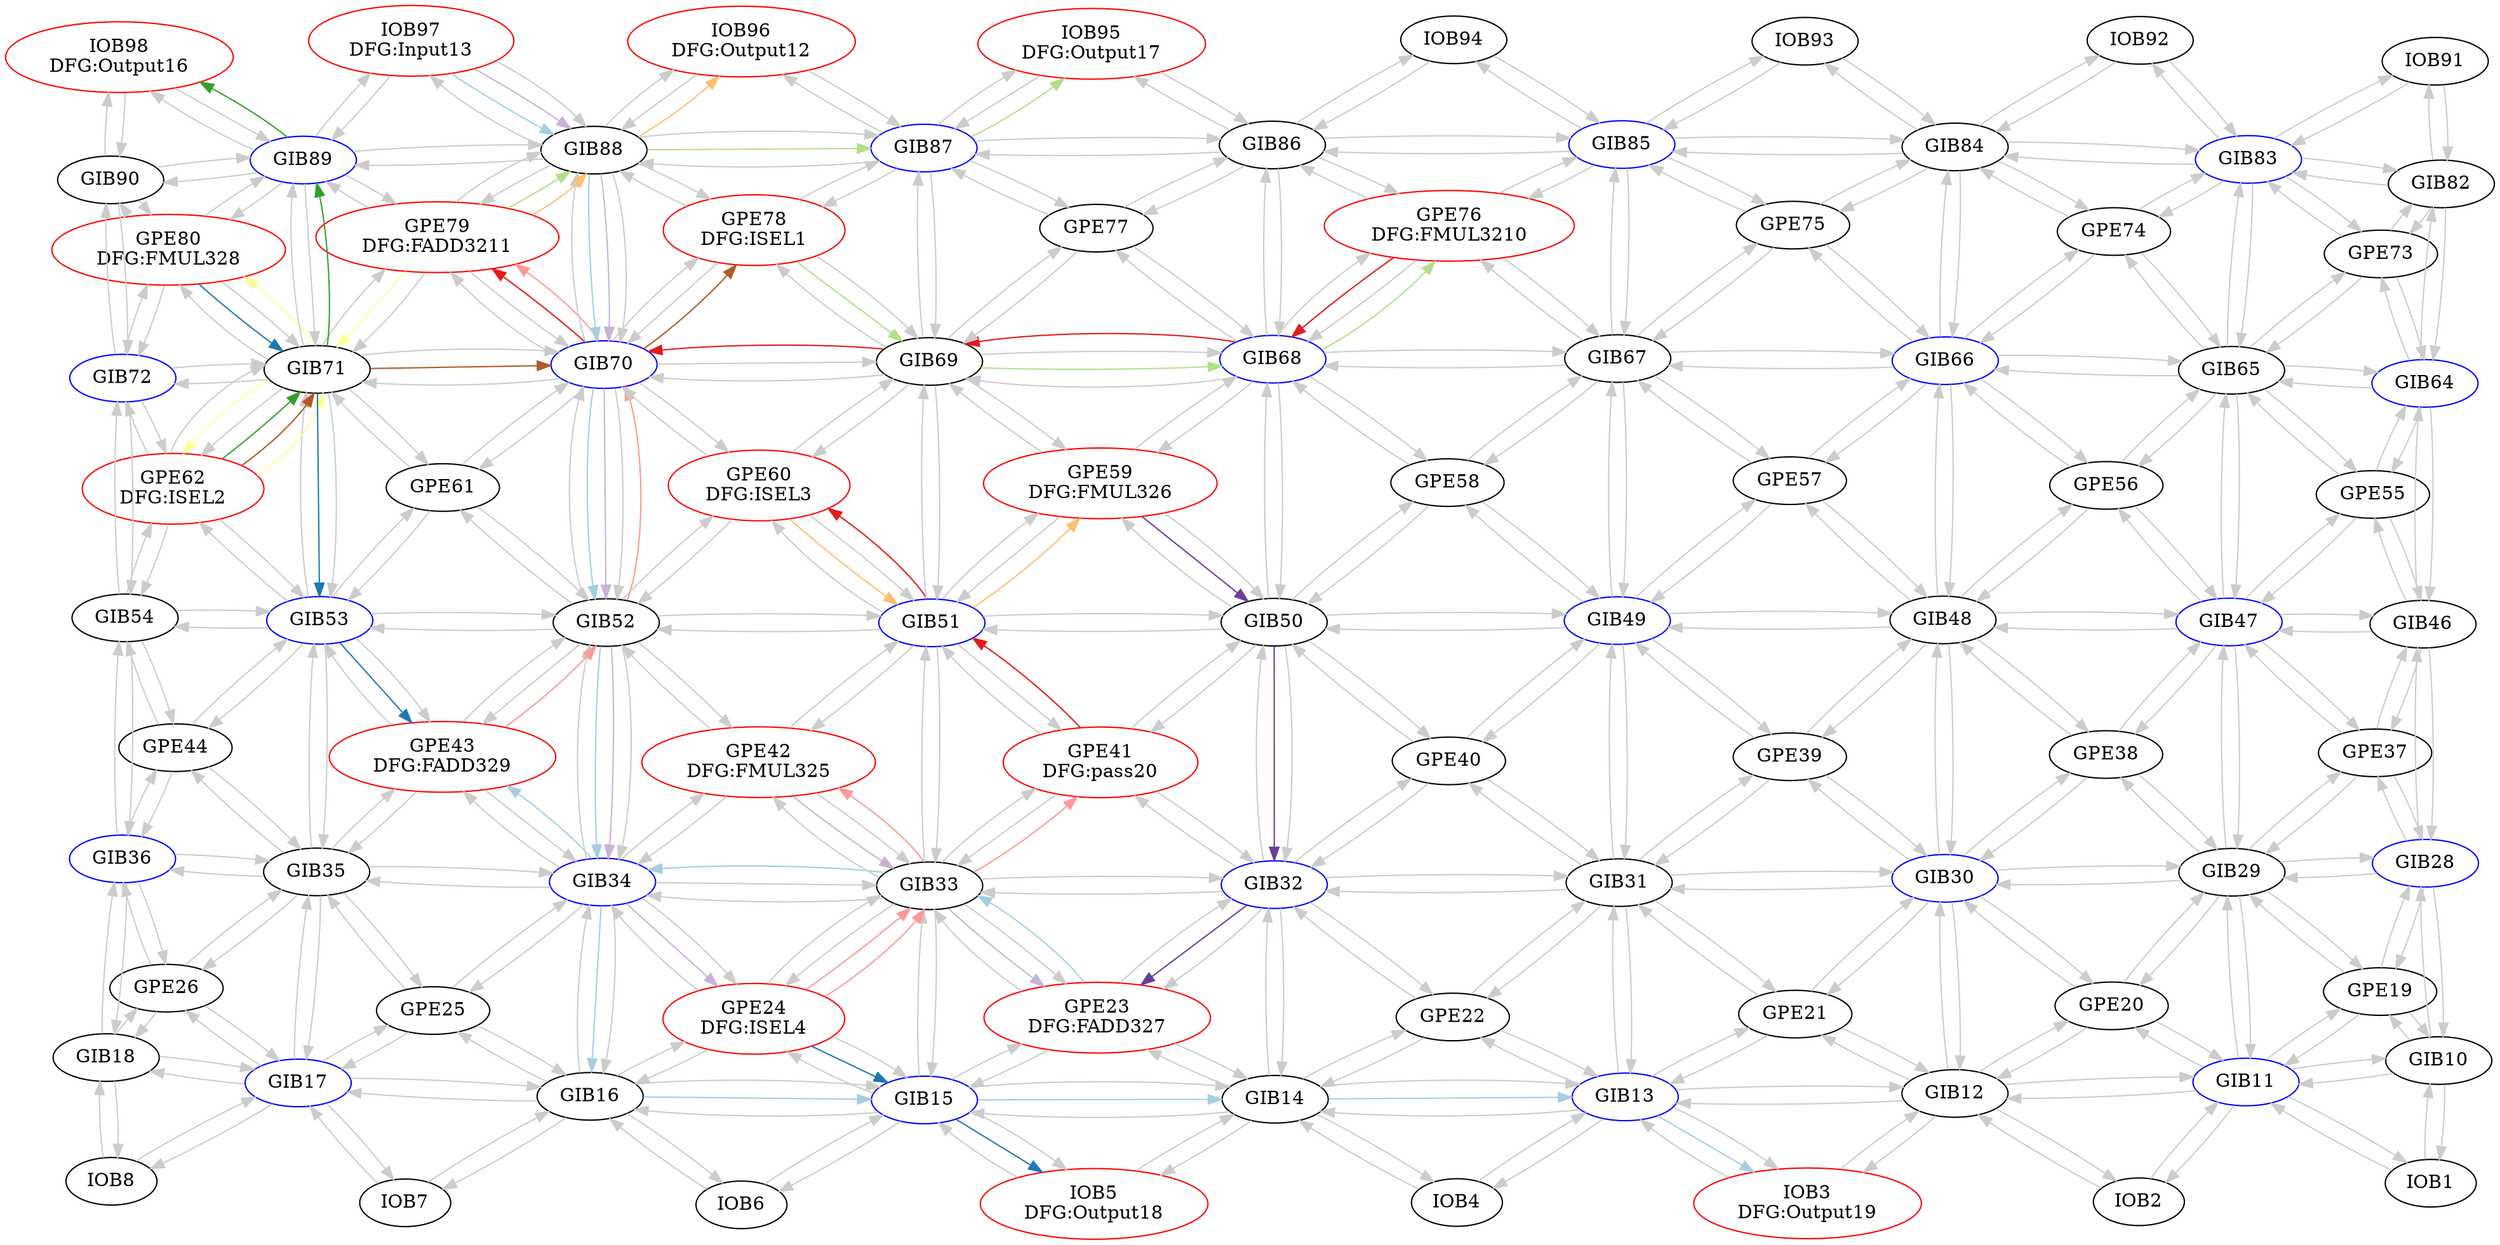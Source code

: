 Digraph G {
layout = sfdp;
overlap = scale;
IOB1[label = "IOB1", color = black];
GIB10->IOB1[color = gray80];
GIB11->IOB1[color = gray80];
IOB2[label = "IOB2", color = black];
GIB11->IOB2[color = gray80];
GIB12->IOB2[color = gray80];
IOB3[label = "IOB3\nDFG:Output19", color = red];
GIB12->IOB3[color = gray80];
GIB13->IOB3[color = gray80];
IOB4[label = "IOB4", color = black];
GIB13->IOB4[color = gray80];
GIB14->IOB4[color = gray80];
IOB5[label = "IOB5\nDFG:Output18", color = red];
GIB14->IOB5[color = gray80];
GIB15->IOB5[color = gray80];
IOB6[label = "IOB6", color = black];
GIB15->IOB6[color = gray80];
GIB16->IOB6[color = gray80];
IOB7[label = "IOB7", color = black];
GIB16->IOB7[color = gray80];
GIB17->IOB7[color = gray80];
IOB8[label = "IOB8", color = black];
GIB17->IOB8[color = gray80];
GIB18->IOB8[color = gray80];
GIB10[label = "GIB10", color = black];
IOB1->GIB10[color = gray80];
GIB11->GIB10[color = gray80];
GPE19->GIB10[color = gray80];
GIB28->GIB10[color = gray80];
GIB11[label = "GIB11", color = blue];
IOB1->GIB11[color = gray80];
IOB2->GIB11[color = gray80];
GIB10->GIB11[color = gray80];
GIB12->GIB11[color = gray80];
GPE19->GIB11[color = gray80];
GPE20->GIB11[color = gray80];
GIB29->GIB11[color = gray80];
GIB12[label = "GIB12", color = black];
IOB2->GIB12[color = gray80];
IOB3->GIB12[color = gray80];
GIB11->GIB12[color = gray80];
GIB13->GIB12[color = gray80];
GPE20->GIB12[color = gray80];
GPE21->GIB12[color = gray80];
GIB30->GIB12[color = gray80];
GIB13[label = "GIB13", color = blue];
IOB3->GIB13[color = gray80];
IOB4->GIB13[color = gray80];
GIB12->GIB13[color = gray80];
GIB14->GIB13[color = gray80];
GPE21->GIB13[color = gray80];
GPE22->GIB13[color = gray80];
GIB31->GIB13[color = gray80];
GIB14[label = "GIB14", color = black];
IOB4->GIB14[color = gray80];
IOB5->GIB14[color = gray80];
GIB13->GIB14[color = gray80];
GIB15->GIB14[color = gray80];
GPE22->GIB14[color = gray80];
GPE23->GIB14[color = gray80];
GIB32->GIB14[color = gray80];
GIB15[label = "GIB15", color = blue];
IOB5->GIB15[color = gray80];
IOB6->GIB15[color = gray80];
GIB14->GIB15[color = gray80];
GIB16->GIB15[color = gray80];
GPE23->GIB15[color = gray80];
GPE24->GIB15[color = gray80];
GIB33->GIB15[color = gray80];
GIB16[label = "GIB16", color = black];
IOB6->GIB16[color = gray80];
IOB7->GIB16[color = gray80];
GIB15->GIB16[color = gray80];
GIB17->GIB16[color = gray80];
GPE24->GIB16[color = gray80];
GPE25->GIB16[color = gray80];
GIB34->GIB16[color = gray80];
GIB17[label = "GIB17", color = blue];
IOB7->GIB17[color = gray80];
IOB8->GIB17[color = gray80];
GIB16->GIB17[color = gray80];
GIB18->GIB17[color = gray80];
GPE25->GIB17[color = gray80];
GPE26->GIB17[color = gray80];
GIB35->GIB17[color = gray80];
GIB18[label = "GIB18", color = black];
IOB8->GIB18[color = gray80];
GIB17->GIB18[color = gray80];
GPE26->GIB18[color = gray80];
GIB36->GIB18[color = gray80];
GPE19[label = "GPE19", color = black];
GIB10->GPE19[color = gray80];
GIB11->GPE19[color = gray80];
GIB28->GPE19[color = gray80];
GIB29->GPE19[color = gray80];
GPE20[label = "GPE20", color = black];
GIB11->GPE20[color = gray80];
GIB12->GPE20[color = gray80];
GIB29->GPE20[color = gray80];
GIB30->GPE20[color = gray80];
GPE21[label = "GPE21", color = black];
GIB12->GPE21[color = gray80];
GIB13->GPE21[color = gray80];
GIB30->GPE21[color = gray80];
GIB31->GPE21[color = gray80];
GPE22[label = "GPE22", color = black];
GIB13->GPE22[color = gray80];
GIB14->GPE22[color = gray80];
GIB31->GPE22[color = gray80];
GIB32->GPE22[color = gray80];
GPE23[label = "GPE23\nDFG:FADD327", color = red];
GIB14->GPE23[color = gray80];
GIB15->GPE23[color = gray80];
GIB32->GPE23[color = gray80];
GIB33->GPE23[color = gray80];
GPE24[label = "GPE24\nDFG:ISEL4", color = red];
GIB15->GPE24[color = gray80];
GIB16->GPE24[color = gray80];
GIB33->GPE24[color = gray80];
GIB34->GPE24[color = gray80];
GPE25[label = "GPE25", color = black];
GIB16->GPE25[color = gray80];
GIB17->GPE25[color = gray80];
GIB34->GPE25[color = gray80];
GIB35->GPE25[color = gray80];
GPE26[label = "GPE26", color = black];
GIB17->GPE26[color = gray80];
GIB18->GPE26[color = gray80];
GIB35->GPE26[color = gray80];
GIB36->GPE26[color = gray80];
GIB28[label = "GIB28", color = blue];
GIB10->GIB28[color = gray80];
GPE19->GIB28[color = gray80];
GIB29->GIB28[color = gray80];
GPE37->GIB28[color = gray80];
GIB46->GIB28[color = gray80];
GIB29[label = "GIB29", color = black];
GIB11->GIB29[color = gray80];
GPE19->GIB29[color = gray80];
GPE20->GIB29[color = gray80];
GIB28->GIB29[color = gray80];
GIB30->GIB29[color = gray80];
GPE37->GIB29[color = gray80];
GPE38->GIB29[color = gray80];
GIB47->GIB29[color = gray80];
GIB30[label = "GIB30", color = blue];
GIB12->GIB30[color = gray80];
GPE20->GIB30[color = gray80];
GPE21->GIB30[color = gray80];
GIB29->GIB30[color = gray80];
GIB31->GIB30[color = gray80];
GPE38->GIB30[color = gray80];
GPE39->GIB30[color = gray80];
GIB48->GIB30[color = gray80];
GIB31[label = "GIB31", color = black];
GIB13->GIB31[color = gray80];
GPE21->GIB31[color = gray80];
GPE22->GIB31[color = gray80];
GIB30->GIB31[color = gray80];
GIB32->GIB31[color = gray80];
GPE39->GIB31[color = gray80];
GPE40->GIB31[color = gray80];
GIB49->GIB31[color = gray80];
GIB32[label = "GIB32", color = blue];
GIB14->GIB32[color = gray80];
GPE22->GIB32[color = gray80];
GPE23->GIB32[color = gray80];
GIB31->GIB32[color = gray80];
GIB33->GIB32[color = gray80];
GPE40->GIB32[color = gray80];
GPE41->GIB32[color = gray80];
GIB50->GIB32[color = gray80];
GIB33[label = "GIB33", color = black];
GIB15->GIB33[color = gray80];
GPE23->GIB33[color = gray80];
GPE24->GIB33[color = gray80];
GIB32->GIB33[color = gray80];
GIB34->GIB33[color = gray80];
GPE41->GIB33[color = gray80];
GPE42->GIB33[color = gray80];
GIB51->GIB33[color = gray80];
GIB34[label = "GIB34", color = blue];
GIB16->GIB34[color = gray80];
GPE24->GIB34[color = gray80];
GPE25->GIB34[color = gray80];
GIB33->GIB34[color = gray80];
GIB35->GIB34[color = gray80];
GPE42->GIB34[color = gray80];
GPE43->GIB34[color = gray80];
GIB52->GIB34[color = gray80];
GIB35[label = "GIB35", color = black];
GIB17->GIB35[color = gray80];
GPE25->GIB35[color = gray80];
GPE26->GIB35[color = gray80];
GIB34->GIB35[color = gray80];
GIB36->GIB35[color = gray80];
GPE43->GIB35[color = gray80];
GPE44->GIB35[color = gray80];
GIB53->GIB35[color = gray80];
GIB36[label = "GIB36", color = blue];
GIB18->GIB36[color = gray80];
GPE26->GIB36[color = gray80];
GIB35->GIB36[color = gray80];
GPE44->GIB36[color = gray80];
GIB54->GIB36[color = gray80];
GPE37[label = "GPE37", color = black];
GIB28->GPE37[color = gray80];
GIB29->GPE37[color = gray80];
GIB46->GPE37[color = gray80];
GIB47->GPE37[color = gray80];
GPE38[label = "GPE38", color = black];
GIB29->GPE38[color = gray80];
GIB30->GPE38[color = gray80];
GIB47->GPE38[color = gray80];
GIB48->GPE38[color = gray80];
GPE39[label = "GPE39", color = black];
GIB30->GPE39[color = gray80];
GIB31->GPE39[color = gray80];
GIB48->GPE39[color = gray80];
GIB49->GPE39[color = gray80];
GPE40[label = "GPE40", color = black];
GIB31->GPE40[color = gray80];
GIB32->GPE40[color = gray80];
GIB49->GPE40[color = gray80];
GIB50->GPE40[color = gray80];
GPE41[label = "GPE41\nDFG:pass20", color = red];
GIB32->GPE41[color = gray80];
GIB33->GPE41[color = gray80];
GIB50->GPE41[color = gray80];
GIB51->GPE41[color = gray80];
GPE42[label = "GPE42\nDFG:FMUL325", color = red];
GIB33->GPE42[color = gray80];
GIB34->GPE42[color = gray80];
GIB51->GPE42[color = gray80];
GIB52->GPE42[color = gray80];
GPE43[label = "GPE43\nDFG:FADD329", color = red];
GIB34->GPE43[color = gray80];
GIB35->GPE43[color = gray80];
GIB52->GPE43[color = gray80];
GIB53->GPE43[color = gray80];
GPE44[label = "GPE44", color = black];
GIB35->GPE44[color = gray80];
GIB36->GPE44[color = gray80];
GIB53->GPE44[color = gray80];
GIB54->GPE44[color = gray80];
GIB46[label = "GIB46", color = black];
GIB28->GIB46[color = gray80];
GPE37->GIB46[color = gray80];
GIB47->GIB46[color = gray80];
GPE55->GIB46[color = gray80];
GIB64->GIB46[color = gray80];
GIB47[label = "GIB47", color = blue];
GIB29->GIB47[color = gray80];
GPE37->GIB47[color = gray80];
GPE38->GIB47[color = gray80];
GIB46->GIB47[color = gray80];
GIB48->GIB47[color = gray80];
GPE55->GIB47[color = gray80];
GPE56->GIB47[color = gray80];
GIB65->GIB47[color = gray80];
GIB48[label = "GIB48", color = black];
GIB30->GIB48[color = gray80];
GPE38->GIB48[color = gray80];
GPE39->GIB48[color = gray80];
GIB47->GIB48[color = gray80];
GIB49->GIB48[color = gray80];
GPE56->GIB48[color = gray80];
GPE57->GIB48[color = gray80];
GIB66->GIB48[color = gray80];
GIB49[label = "GIB49", color = blue];
GIB31->GIB49[color = gray80];
GPE39->GIB49[color = gray80];
GPE40->GIB49[color = gray80];
GIB48->GIB49[color = gray80];
GIB50->GIB49[color = gray80];
GPE57->GIB49[color = gray80];
GPE58->GIB49[color = gray80];
GIB67->GIB49[color = gray80];
GIB50[label = "GIB50", color = black];
GIB32->GIB50[color = gray80];
GPE40->GIB50[color = gray80];
GPE41->GIB50[color = gray80];
GIB49->GIB50[color = gray80];
GIB51->GIB50[color = gray80];
GPE58->GIB50[color = gray80];
GPE59->GIB50[color = gray80];
GIB68->GIB50[color = gray80];
GIB51[label = "GIB51", color = blue];
GIB33->GIB51[color = gray80];
GPE41->GIB51[color = gray80];
GPE42->GIB51[color = gray80];
GIB50->GIB51[color = gray80];
GIB52->GIB51[color = gray80];
GPE59->GIB51[color = gray80];
GPE60->GIB51[color = gray80];
GIB69->GIB51[color = gray80];
GIB52[label = "GIB52", color = black];
GIB34->GIB52[color = gray80];
GPE42->GIB52[color = gray80];
GPE43->GIB52[color = gray80];
GIB51->GIB52[color = gray80];
GIB53->GIB52[color = gray80];
GPE60->GIB52[color = gray80];
GPE61->GIB52[color = gray80];
GIB70->GIB52[color = gray80];
GIB53[label = "GIB53", color = blue];
GIB35->GIB53[color = gray80];
GPE43->GIB53[color = gray80];
GPE44->GIB53[color = gray80];
GIB52->GIB53[color = gray80];
GIB54->GIB53[color = gray80];
GPE61->GIB53[color = gray80];
GPE62->GIB53[color = gray80];
GIB71->GIB53[color = gray80];
GIB54[label = "GIB54", color = black];
GIB36->GIB54[color = gray80];
GPE44->GIB54[color = gray80];
GIB53->GIB54[color = gray80];
GPE62->GIB54[color = gray80];
GIB72->GIB54[color = gray80];
GPE55[label = "GPE55", color = black];
GIB46->GPE55[color = gray80];
GIB47->GPE55[color = gray80];
GIB64->GPE55[color = gray80];
GIB65->GPE55[color = gray80];
GPE56[label = "GPE56", color = black];
GIB47->GPE56[color = gray80];
GIB48->GPE56[color = gray80];
GIB65->GPE56[color = gray80];
GIB66->GPE56[color = gray80];
GPE57[label = "GPE57", color = black];
GIB48->GPE57[color = gray80];
GIB49->GPE57[color = gray80];
GIB66->GPE57[color = gray80];
GIB67->GPE57[color = gray80];
GPE58[label = "GPE58", color = black];
GIB49->GPE58[color = gray80];
GIB50->GPE58[color = gray80];
GIB67->GPE58[color = gray80];
GIB68->GPE58[color = gray80];
GPE59[label = "GPE59\nDFG:FMUL326", color = red];
GIB50->GPE59[color = gray80];
GIB51->GPE59[color = gray80];
GIB68->GPE59[color = gray80];
GIB69->GPE59[color = gray80];
GPE60[label = "GPE60\nDFG:ISEL3", color = red];
GIB51->GPE60[color = gray80];
GIB52->GPE60[color = gray80];
GIB69->GPE60[color = gray80];
GIB70->GPE60[color = gray80];
GPE61[label = "GPE61", color = black];
GIB52->GPE61[color = gray80];
GIB53->GPE61[color = gray80];
GIB70->GPE61[color = gray80];
GIB71->GPE61[color = gray80];
GPE62[label = "GPE62\nDFG:ISEL2", color = red];
GIB53->GPE62[color = gray80];
GIB54->GPE62[color = gray80];
GIB71->GPE62[color = gray80];
GIB72->GPE62[color = gray80];
GIB64[label = "GIB64", color = blue];
GIB46->GIB64[color = gray80];
GPE55->GIB64[color = gray80];
GIB65->GIB64[color = gray80];
GPE73->GIB64[color = gray80];
GIB82->GIB64[color = gray80];
GIB65[label = "GIB65", color = black];
GIB47->GIB65[color = gray80];
GPE55->GIB65[color = gray80];
GPE56->GIB65[color = gray80];
GIB64->GIB65[color = gray80];
GIB66->GIB65[color = gray80];
GPE73->GIB65[color = gray80];
GPE74->GIB65[color = gray80];
GIB83->GIB65[color = gray80];
GIB66[label = "GIB66", color = blue];
GIB48->GIB66[color = gray80];
GPE56->GIB66[color = gray80];
GPE57->GIB66[color = gray80];
GIB65->GIB66[color = gray80];
GIB67->GIB66[color = gray80];
GPE74->GIB66[color = gray80];
GPE75->GIB66[color = gray80];
GIB84->GIB66[color = gray80];
GIB67[label = "GIB67", color = black];
GIB49->GIB67[color = gray80];
GPE57->GIB67[color = gray80];
GPE58->GIB67[color = gray80];
GIB66->GIB67[color = gray80];
GIB68->GIB67[color = gray80];
GPE75->GIB67[color = gray80];
GPE76->GIB67[color = gray80];
GIB85->GIB67[color = gray80];
GIB68[label = "GIB68", color = blue];
GIB50->GIB68[color = gray80];
GPE58->GIB68[color = gray80];
GPE59->GIB68[color = gray80];
GIB67->GIB68[color = gray80];
GIB69->GIB68[color = gray80];
GPE76->GIB68[color = gray80];
GPE77->GIB68[color = gray80];
GIB86->GIB68[color = gray80];
GIB69[label = "GIB69", color = black];
GIB51->GIB69[color = gray80];
GPE59->GIB69[color = gray80];
GPE60->GIB69[color = gray80];
GIB68->GIB69[color = gray80];
GIB70->GIB69[color = gray80];
GPE77->GIB69[color = gray80];
GPE78->GIB69[color = gray80];
GIB87->GIB69[color = gray80];
GIB70[label = "GIB70", color = blue];
GIB52->GIB70[color = gray80];
GPE60->GIB70[color = gray80];
GPE61->GIB70[color = gray80];
GIB69->GIB70[color = gray80];
GIB71->GIB70[color = gray80];
GPE78->GIB70[color = gray80];
GPE79->GIB70[color = gray80];
GIB88->GIB70[color = gray80];
GIB71[label = "GIB71", color = black];
GIB53->GIB71[color = gray80];
GPE61->GIB71[color = gray80];
GPE62->GIB71[color = gray80];
GIB70->GIB71[color = gray80];
GIB72->GIB71[color = gray80];
GPE79->GIB71[color = gray80];
GPE80->GIB71[color = gray80];
GIB89->GIB71[color = gray80];
GIB72[label = "GIB72", color = blue];
GIB54->GIB72[color = gray80];
GPE62->GIB72[color = gray80];
GIB71->GIB72[color = gray80];
GPE80->GIB72[color = gray80];
GIB90->GIB72[color = gray80];
GPE73[label = "GPE73", color = black];
GIB64->GPE73[color = gray80];
GIB65->GPE73[color = gray80];
GIB82->GPE73[color = gray80];
GIB83->GPE73[color = gray80];
GPE74[label = "GPE74", color = black];
GIB65->GPE74[color = gray80];
GIB66->GPE74[color = gray80];
GIB83->GPE74[color = gray80];
GIB84->GPE74[color = gray80];
GPE75[label = "GPE75", color = black];
GIB66->GPE75[color = gray80];
GIB67->GPE75[color = gray80];
GIB84->GPE75[color = gray80];
GIB85->GPE75[color = gray80];
GPE76[label = "GPE76\nDFG:FMUL3210", color = red];
GIB67->GPE76[color = gray80];
GIB68->GPE76[color = gray80];
GIB85->GPE76[color = gray80];
GIB86->GPE76[color = gray80];
GPE77[label = "GPE77", color = black];
GIB68->GPE77[color = gray80];
GIB69->GPE77[color = gray80];
GIB86->GPE77[color = gray80];
GIB87->GPE77[color = gray80];
GPE78[label = "GPE78\nDFG:ISEL1", color = red];
GIB69->GPE78[color = gray80];
GIB70->GPE78[color = gray80];
GIB87->GPE78[color = gray80];
GIB88->GPE78[color = gray80];
GPE79[label = "GPE79\nDFG:FADD3211", color = red];
GIB70->GPE79[color = gray80];
GIB71->GPE79[color = gray80];
GIB88->GPE79[color = gray80];
GIB89->GPE79[color = gray80];
GPE80[label = "GPE80\nDFG:FMUL328", color = red];
GIB71->GPE80[color = gray80];
GIB72->GPE80[color = gray80];
GIB89->GPE80[color = gray80];
GIB90->GPE80[color = gray80];
GIB82[label = "GIB82", color = black];
GIB64->GIB82[color = gray80];
GPE73->GIB82[color = gray80];
GIB83->GIB82[color = gray80];
IOB91->GIB82[color = gray80];
GIB83[label = "GIB83", color = blue];
GIB65->GIB83[color = gray80];
GPE73->GIB83[color = gray80];
GPE74->GIB83[color = gray80];
GIB82->GIB83[color = gray80];
GIB84->GIB83[color = gray80];
IOB91->GIB83[color = gray80];
IOB92->GIB83[color = gray80];
GIB84[label = "GIB84", color = black];
GIB66->GIB84[color = gray80];
GPE74->GIB84[color = gray80];
GPE75->GIB84[color = gray80];
GIB83->GIB84[color = gray80];
GIB85->GIB84[color = gray80];
IOB92->GIB84[color = gray80];
IOB93->GIB84[color = gray80];
GIB85[label = "GIB85", color = blue];
GIB67->GIB85[color = gray80];
GPE75->GIB85[color = gray80];
GPE76->GIB85[color = gray80];
GIB84->GIB85[color = gray80];
GIB86->GIB85[color = gray80];
IOB93->GIB85[color = gray80];
IOB94->GIB85[color = gray80];
GIB86[label = "GIB86", color = black];
GIB68->GIB86[color = gray80];
GPE76->GIB86[color = gray80];
GPE77->GIB86[color = gray80];
GIB85->GIB86[color = gray80];
GIB87->GIB86[color = gray80];
IOB94->GIB86[color = gray80];
IOB95->GIB86[color = gray80];
GIB87[label = "GIB87", color = blue];
GIB69->GIB87[color = gray80];
GPE77->GIB87[color = gray80];
GPE78->GIB87[color = gray80];
GIB86->GIB87[color = gray80];
GIB88->GIB87[color = gray80];
IOB95->GIB87[color = gray80];
IOB96->GIB87[color = gray80];
GIB88[label = "GIB88", color = black];
GIB70->GIB88[color = gray80];
GPE78->GIB88[color = gray80];
GPE79->GIB88[color = gray80];
GIB87->GIB88[color = gray80];
GIB89->GIB88[color = gray80];
IOB96->GIB88[color = gray80];
IOB97->GIB88[color = gray80];
GIB89[label = "GIB89", color = blue];
GIB71->GIB89[color = gray80];
GPE79->GIB89[color = gray80];
GPE80->GIB89[color = gray80];
GIB88->GIB89[color = gray80];
GIB90->GIB89[color = gray80];
IOB97->GIB89[color = gray80];
IOB98->GIB89[color = gray80];
GIB90[label = "GIB90", color = black];
GIB72->GIB90[color = gray80];
GPE80->GIB90[color = gray80];
GIB89->GIB90[color = gray80];
IOB98->GIB90[color = gray80];
IOB91[label = "IOB91", color = black];
GIB82->IOB91[color = gray80];
GIB83->IOB91[color = gray80];
IOB92[label = "IOB92", color = black];
GIB83->IOB92[color = gray80];
GIB84->IOB92[color = gray80];
IOB93[label = "IOB93", color = black];
GIB84->IOB93[color = gray80];
GIB85->IOB93[color = gray80];
IOB94[label = "IOB94", color = black];
GIB85->IOB94[color = gray80];
GIB86->IOB94[color = gray80];
IOB95[label = "IOB95\nDFG:Output17", color = red];
GIB86->IOB95[color = gray80];
GIB87->IOB95[color = gray80];
IOB96[label = "IOB96\nDFG:Output12", color = red];
GIB87->IOB96[color = gray80];
GIB88->IOB96[color = gray80];
IOB97[label = "IOB97\nDFG:Input13", color = red];
GIB88->IOB97[color = gray80];
GIB89->IOB97[color = gray80];
IOB98[label = "IOB98\nDFG:Output16", color = red];
GIB89->IOB98[color = gray80];
GIB90->IOB98[color = gray80];
edge [colorscheme=paired12];
GPE24->GIB33->GPE42[weight = 4, color = 5];
GPE60->GIB51->GPE59[weight = 4, color = 7];
GPE42->GIB33->GPE23[weight = 4, color = 9];
GPE59->GIB50->GIB32->GPE23[weight = 4, color = 10];
GPE62->GIB71->GPE80[weight = 4, color = 11];
GPE23->GIB33->GIB34->GPE43[weight = 4, color = 1];
GPE80->GIB71->GIB53->GPE43[weight = 4, color = 2];
GPE78->GIB69->GIB68->GPE76[weight = 4, color = 3];
GPE43->GIB52->GIB70->GPE79[weight = 4, color = 5];
GPE76->GIB68->GIB69->GIB70->GPE79[weight = 4, color = 6];
GPE79->GIB88->IOB96[weight = 4, color = 7];
IOB97->GIB88->GIB70->GIB52->GIB34->GPE24[weight = 4, color = 9];
GPE79->GIB71->GPE62[weight = 4, color = 11];
GPE62->GIB71->GIB70->GPE78[weight = 4, color = 12];
IOB97->GIB88->GIB70->GIB52->GIB34->GIB16->GIB15->GIB14->GIB13->IOB3[weight = 4, color = 1];
GPE24->GIB15->IOB5[weight = 4, color = 2];
GPE79->GIB88->GIB87->IOB95[weight = 4, color = 3];
GPE62->GIB71->GIB89->IOB98[weight = 4, color = 4];
GPE24->GIB33->GPE41[weight = 4, color = 5];
GPE41->GIB51->GPE60[weight = 4, color = 6];
}
